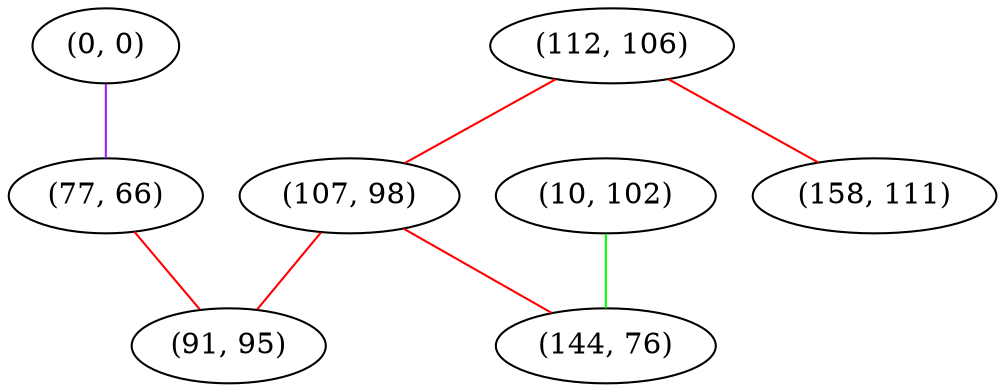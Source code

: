 graph "" {
"(0, 0)";
"(77, 66)";
"(112, 106)";
"(107, 98)";
"(10, 102)";
"(91, 95)";
"(158, 111)";
"(144, 76)";
"(0, 0)" -- "(77, 66)"  [color=purple, key=0, weight=4];
"(77, 66)" -- "(91, 95)"  [color=red, key=0, weight=1];
"(112, 106)" -- "(107, 98)"  [color=red, key=0, weight=1];
"(112, 106)" -- "(158, 111)"  [color=red, key=0, weight=1];
"(107, 98)" -- "(91, 95)"  [color=red, key=0, weight=1];
"(107, 98)" -- "(144, 76)"  [color=red, key=0, weight=1];
"(10, 102)" -- "(144, 76)"  [color=green, key=0, weight=2];
}
